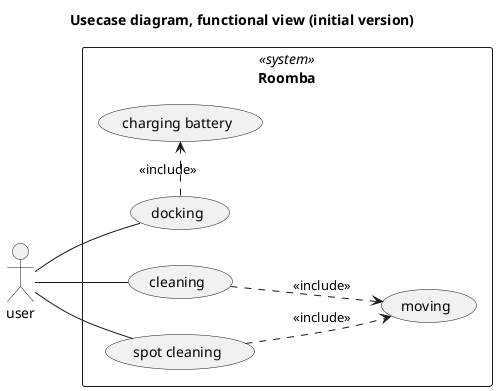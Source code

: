 @startuml

title Usecase diagram, functional view (initial version)

left to right direction
skinparam packageStyle rectangle

actor user

rectangle Roomba <<system>> {
  user -- (cleaning)
  user -- (spot cleaning)
  user -- (docking)
  
  (cleaning) ..> (moving) : <<include>>
  (spot cleaning) ..> (moving) : <<include>>
  (docking) .> (charging battery) : <<include>>
}

@enduml